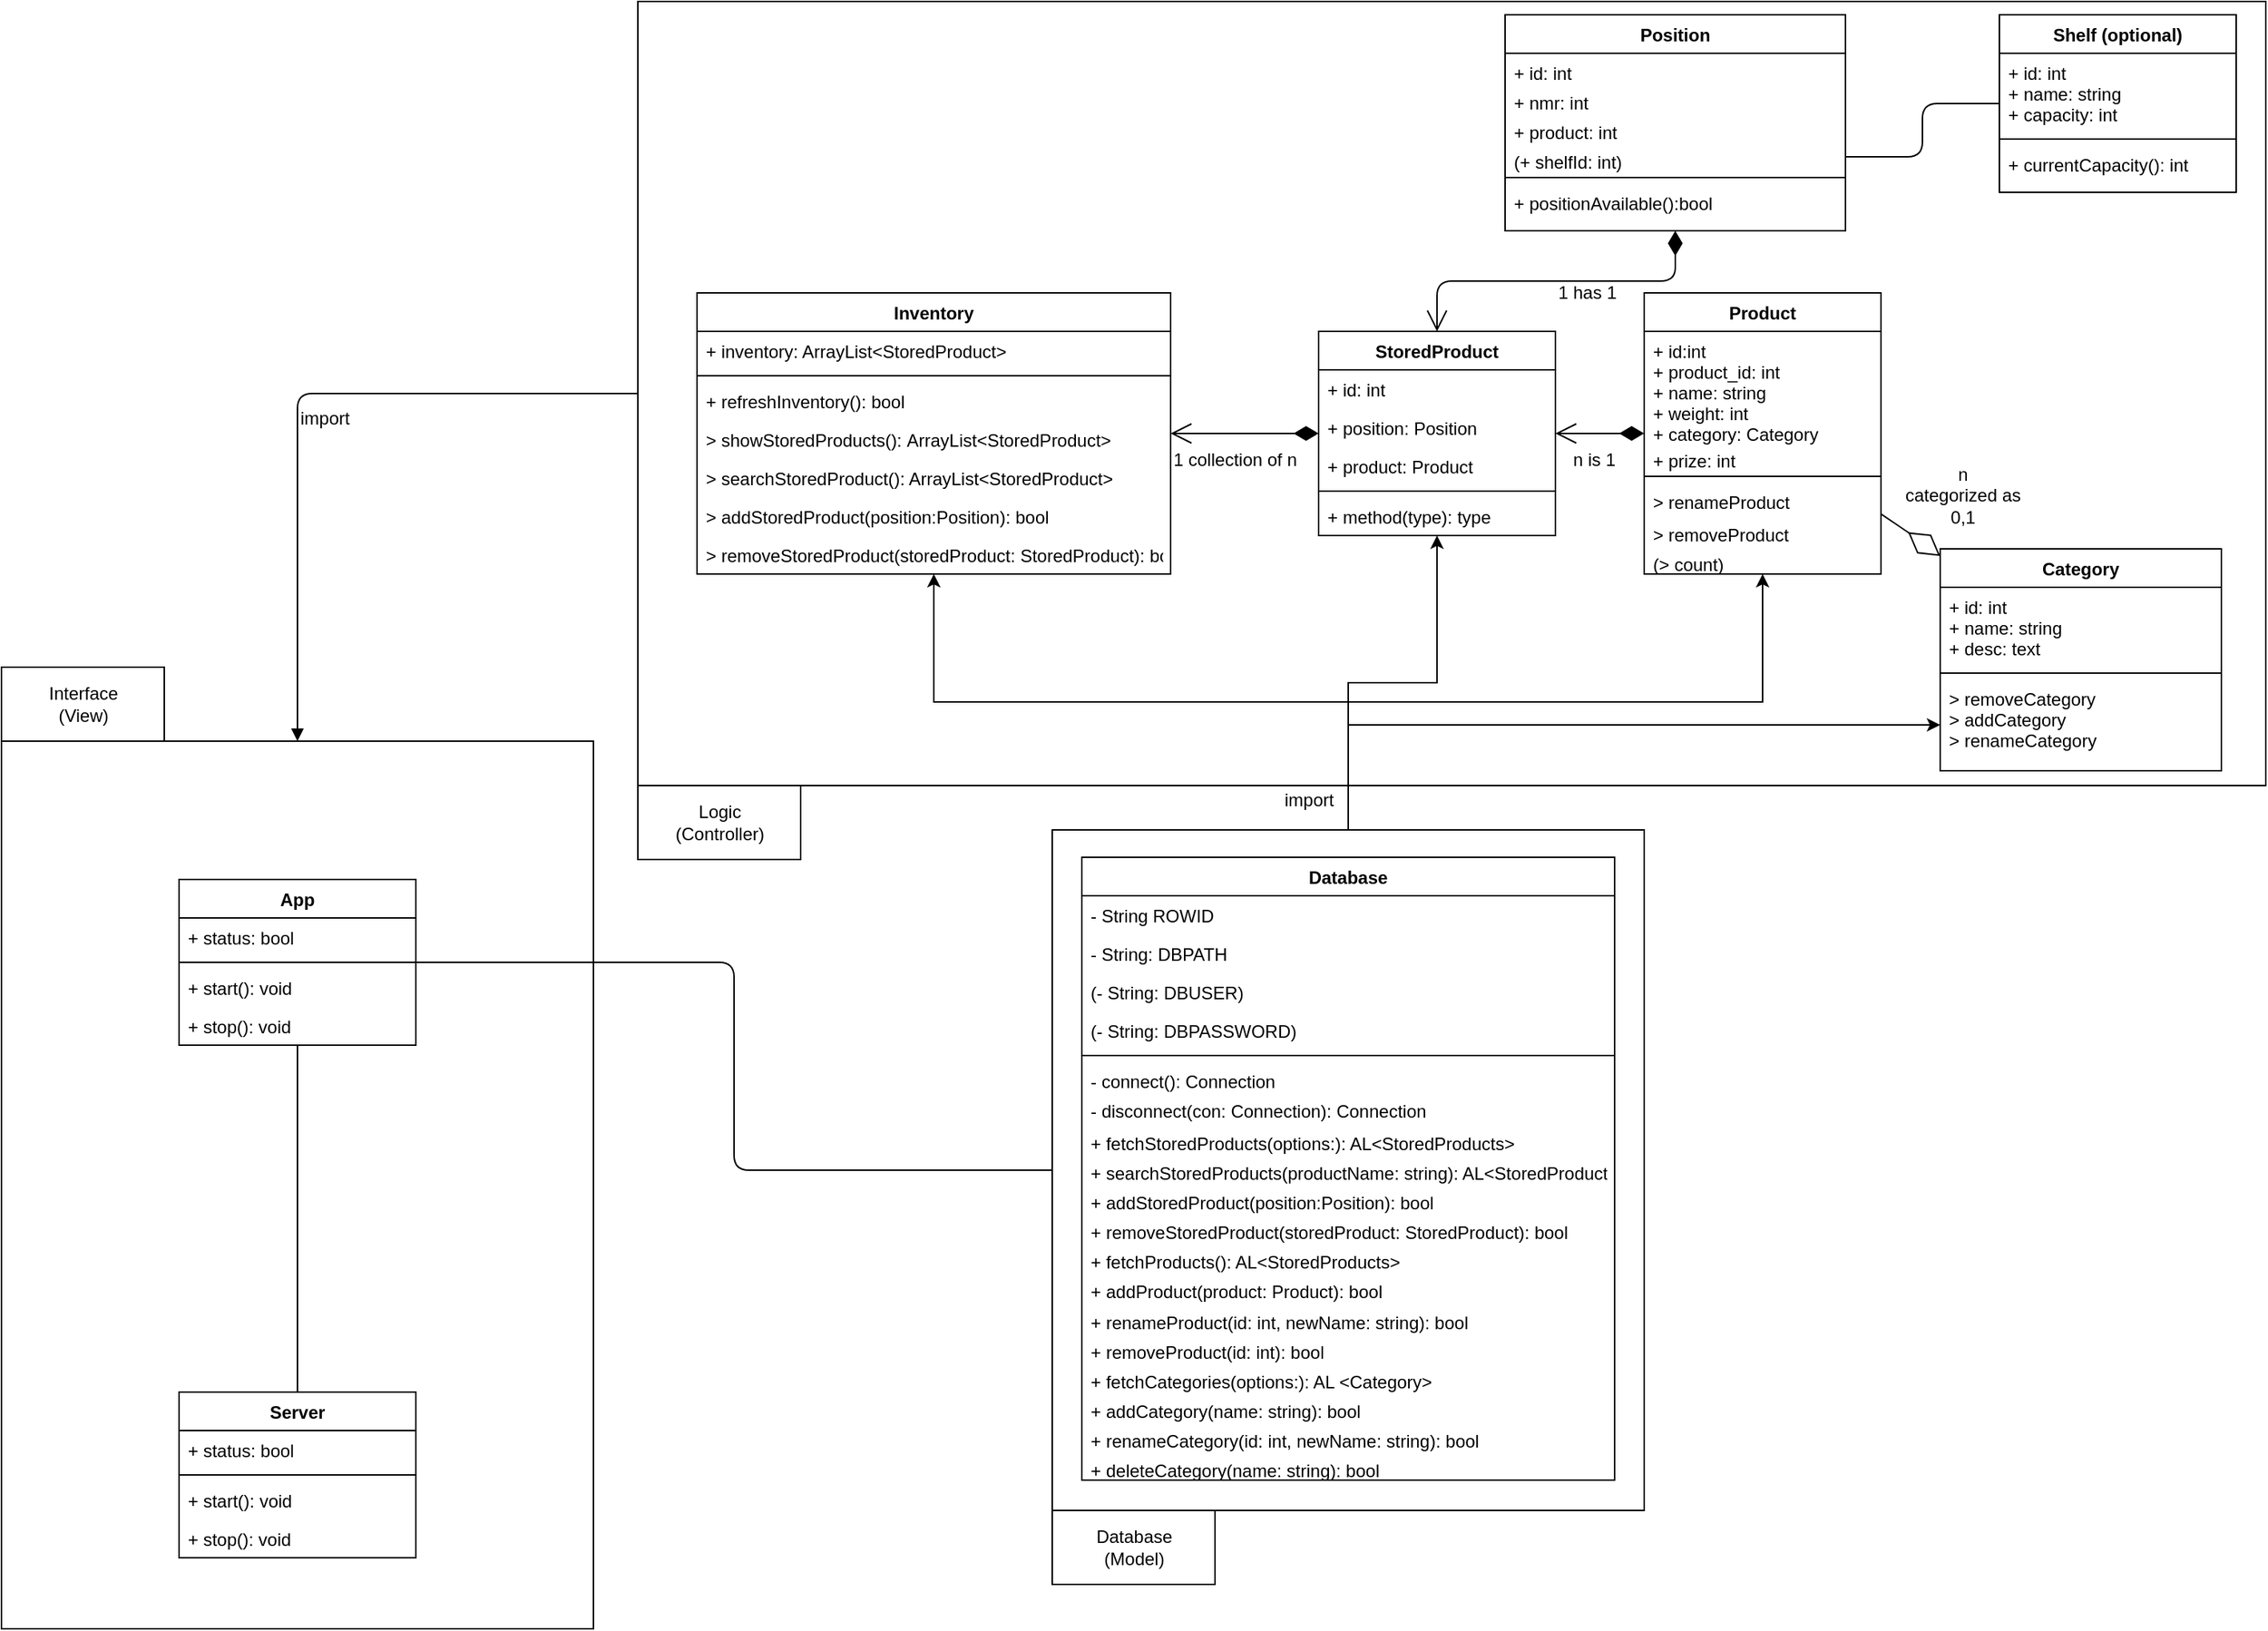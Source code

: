 <mxfile version="12.1.7" type="device" pages="1"><diagram id="II4qITKLCi_VNjRn3j1U" name="Page-1"><mxGraphModel dx="2000" dy="673" grid="1" gridSize="10" guides="1" tooltips="1" connect="1" arrows="1" fold="1" page="1" pageScale="1" pageWidth="827" pageHeight="1169" math="0" shadow="0"><root><mxCell id="0"/><mxCell id="1" parent="0"/><mxCell id="MuC0JlUs1k2olT5uU5jN-13" value="" style="rounded=0;whiteSpace=wrap;html=1;" parent="1" vertex="1"><mxGeometry x="-290" y="10" width="1100" height="530" as="geometry"/></mxCell><mxCell id="MuC0JlUs1k2olT5uU5jN-11" value="" style="rounded=0;whiteSpace=wrap;html=1;" parent="1" vertex="1"><mxGeometry x="-10" y="570" width="400" height="460" as="geometry"/></mxCell><mxCell id="MuC0JlUs1k2olT5uU5jN-10" value="" style="rounded=0;whiteSpace=wrap;html=1;" parent="1" vertex="1"><mxGeometry x="-720" y="510" width="400" height="600" as="geometry"/></mxCell><mxCell id="Qiu1RY4GNax4AS43yLGP-1" value="Shelf (optional)" style="swimlane;fontStyle=1;align=center;verticalAlign=top;childLayout=stackLayout;horizontal=1;startSize=26;horizontalStack=0;resizeParent=1;resizeParentMax=0;resizeLast=0;collapsible=1;marginBottom=0;" parent="1" vertex="1"><mxGeometry x="630" y="19" width="160" height="120" as="geometry"/></mxCell><mxCell id="Qiu1RY4GNax4AS43yLGP-2" value="+ id: int&#10;+ name: string&#10;+ capacity: int" style="text;strokeColor=none;fillColor=none;align=left;verticalAlign=top;spacingLeft=4;spacingRight=4;overflow=hidden;rotatable=0;points=[[0,0.5],[1,0.5]];portConstraint=eastwest;" parent="Qiu1RY4GNax4AS43yLGP-1" vertex="1"><mxGeometry y="26" width="160" height="54" as="geometry"/></mxCell><mxCell id="Qiu1RY4GNax4AS43yLGP-3" value="" style="line;strokeWidth=1;fillColor=none;align=left;verticalAlign=middle;spacingTop=-1;spacingLeft=3;spacingRight=3;rotatable=0;labelPosition=right;points=[];portConstraint=eastwest;" parent="Qiu1RY4GNax4AS43yLGP-1" vertex="1"><mxGeometry y="80" width="160" height="8" as="geometry"/></mxCell><mxCell id="Qiu1RY4GNax4AS43yLGP-4" value="+ currentCapacity(): int" style="text;strokeColor=none;fillColor=none;align=left;verticalAlign=top;spacingLeft=4;spacingRight=4;overflow=hidden;rotatable=0;points=[[0,0.5],[1,0.5]];portConstraint=eastwest;" parent="Qiu1RY4GNax4AS43yLGP-1" vertex="1"><mxGeometry y="88" width="160" height="32" as="geometry"/></mxCell><mxCell id="Qiu1RY4GNax4AS43yLGP-5" value="Position" style="swimlane;fontStyle=1;align=center;verticalAlign=top;childLayout=stackLayout;horizontal=1;startSize=26;horizontalStack=0;resizeParent=1;resizeParentMax=0;resizeLast=0;collapsible=1;marginBottom=0;" parent="1" vertex="1"><mxGeometry x="296" y="19" width="230" height="146" as="geometry"/></mxCell><mxCell id="8mQVZYMGVBIPvpWRdQCe-19" value="+ id: int" style="text;strokeColor=none;fillColor=none;align=left;verticalAlign=top;spacingLeft=4;spacingRight=4;overflow=hidden;rotatable=0;points=[[0,0.5],[1,0.5]];portConstraint=eastwest;" parent="Qiu1RY4GNax4AS43yLGP-5" vertex="1"><mxGeometry y="26" width="230" height="20" as="geometry"/></mxCell><mxCell id="8mQVZYMGVBIPvpWRdQCe-22" value="+ nmr: int" style="text;strokeColor=none;fillColor=none;align=left;verticalAlign=top;spacingLeft=4;spacingRight=4;overflow=hidden;rotatable=0;points=[[0,0.5],[1,0.5]];portConstraint=eastwest;" parent="Qiu1RY4GNax4AS43yLGP-5" vertex="1"><mxGeometry y="46" width="230" height="20" as="geometry"/></mxCell><mxCell id="8mQVZYMGVBIPvpWRdQCe-20" value="+ product: int" style="text;strokeColor=none;fillColor=none;align=left;verticalAlign=top;spacingLeft=4;spacingRight=4;overflow=hidden;rotatable=0;points=[[0,0.5],[1,0.5]];portConstraint=eastwest;" parent="Qiu1RY4GNax4AS43yLGP-5" vertex="1"><mxGeometry y="66" width="230" height="20" as="geometry"/></mxCell><mxCell id="8mQVZYMGVBIPvpWRdQCe-21" value="(+ shelfId: int)" style="text;strokeColor=none;fillColor=none;align=left;verticalAlign=top;spacingLeft=4;spacingRight=4;overflow=hidden;rotatable=0;points=[[0,0.5],[1,0.5]];portConstraint=eastwest;" parent="Qiu1RY4GNax4AS43yLGP-5" vertex="1"><mxGeometry y="86" width="230" height="20" as="geometry"/></mxCell><mxCell id="Qiu1RY4GNax4AS43yLGP-7" value="" style="line;strokeWidth=1;fillColor=none;align=left;verticalAlign=middle;spacingTop=-1;spacingLeft=3;spacingRight=3;rotatable=0;labelPosition=right;points=[];portConstraint=eastwest;" parent="Qiu1RY4GNax4AS43yLGP-5" vertex="1"><mxGeometry y="106" width="230" height="8" as="geometry"/></mxCell><mxCell id="Qiu1RY4GNax4AS43yLGP-8" value="+ positionAvailable():bool" style="text;strokeColor=none;fillColor=none;align=left;verticalAlign=top;spacingLeft=4;spacingRight=4;overflow=hidden;rotatable=0;points=[[0,0.5],[1,0.5]];portConstraint=eastwest;" parent="Qiu1RY4GNax4AS43yLGP-5" vertex="1"><mxGeometry y="114" width="230" height="32" as="geometry"/></mxCell><mxCell id="Qiu1RY4GNax4AS43yLGP-9" value="Product" style="swimlane;fontStyle=1;align=center;verticalAlign=top;childLayout=stackLayout;horizontal=1;startSize=26;horizontalStack=0;resizeParent=1;resizeParentMax=0;resizeLast=0;collapsible=1;marginBottom=0;" parent="1" vertex="1"><mxGeometry x="390" y="207" width="160" height="190" as="geometry"/></mxCell><mxCell id="Qiu1RY4GNax4AS43yLGP-10" value="+ id:int&#10;+ product_id: int&#10;+ name: string&#10;+ weight: int&#10;+ category: Category" style="text;strokeColor=none;fillColor=none;align=left;verticalAlign=top;spacingLeft=4;spacingRight=4;overflow=hidden;rotatable=0;points=[[0,0.5],[1,0.5]];portConstraint=eastwest;" parent="Qiu1RY4GNax4AS43yLGP-9" vertex="1"><mxGeometry y="26" width="160" height="74" as="geometry"/></mxCell><mxCell id="AtLYLam72HxLLNufHpRY-1" value="+ prize: int" style="text;strokeColor=none;fillColor=none;align=left;verticalAlign=top;spacingLeft=4;spacingRight=4;overflow=hidden;rotatable=0;points=[[0,0.5],[1,0.5]];portConstraint=eastwest;" parent="Qiu1RY4GNax4AS43yLGP-9" vertex="1"><mxGeometry y="100" width="160" height="20" as="geometry"/></mxCell><mxCell id="Qiu1RY4GNax4AS43yLGP-11" value="" style="line;strokeWidth=1;fillColor=none;align=left;verticalAlign=middle;spacingTop=-1;spacingLeft=3;spacingRight=3;rotatable=0;labelPosition=right;points=[];portConstraint=eastwest;" parent="Qiu1RY4GNax4AS43yLGP-9" vertex="1"><mxGeometry y="120" width="160" height="8" as="geometry"/></mxCell><mxCell id="Qiu1RY4GNax4AS43yLGP-12" value="&gt; renameProduct" style="text;strokeColor=none;fillColor=none;align=left;verticalAlign=top;spacingLeft=4;spacingRight=4;overflow=hidden;rotatable=0;points=[[0,0.5],[1,0.5]];portConstraint=eastwest;" parent="Qiu1RY4GNax4AS43yLGP-9" vertex="1"><mxGeometry y="128" width="160" height="22" as="geometry"/></mxCell><mxCell id="C-HPcvjuCENW0QRDmI3f-2" value="&gt; removeProduct" style="text;strokeColor=none;fillColor=none;align=left;verticalAlign=top;spacingLeft=4;spacingRight=4;overflow=hidden;rotatable=0;points=[[0,0.5],[1,0.5]];portConstraint=eastwest;" parent="Qiu1RY4GNax4AS43yLGP-9" vertex="1"><mxGeometry y="150" width="160" height="20" as="geometry"/></mxCell><mxCell id="hjZulQvBA6jyigEJ-ACJ-21" value="(&gt; count)" style="text;strokeColor=none;fillColor=none;align=left;verticalAlign=top;spacingLeft=4;spacingRight=4;overflow=hidden;rotatable=0;points=[[0,0.5],[1,0.5]];portConstraint=eastwest;" parent="Qiu1RY4GNax4AS43yLGP-9" vertex="1"><mxGeometry y="170" width="160" height="20" as="geometry"/></mxCell><mxCell id="Qiu1RY4GNax4AS43yLGP-34" value="Category" style="swimlane;fontStyle=1;align=center;verticalAlign=top;childLayout=stackLayout;horizontal=1;startSize=26;horizontalStack=0;resizeParent=1;resizeParentMax=0;resizeLast=0;collapsible=1;marginBottom=0;" parent="1" vertex="1"><mxGeometry x="590" y="380" width="190" height="150" as="geometry"/></mxCell><mxCell id="Qiu1RY4GNax4AS43yLGP-35" value="+ id: int&#10;+ name: string&#10;+ desc: text" style="text;strokeColor=none;fillColor=none;align=left;verticalAlign=top;spacingLeft=4;spacingRight=4;overflow=hidden;rotatable=0;points=[[0,0.5],[1,0.5]];portConstraint=eastwest;" parent="Qiu1RY4GNax4AS43yLGP-34" vertex="1"><mxGeometry y="26" width="190" height="54" as="geometry"/></mxCell><mxCell id="Qiu1RY4GNax4AS43yLGP-36" value="" style="line;strokeWidth=1;fillColor=none;align=left;verticalAlign=middle;spacingTop=-1;spacingLeft=3;spacingRight=3;rotatable=0;labelPosition=right;points=[];portConstraint=eastwest;" parent="Qiu1RY4GNax4AS43yLGP-34" vertex="1"><mxGeometry y="80" width="190" height="8" as="geometry"/></mxCell><mxCell id="Qiu1RY4GNax4AS43yLGP-37" value="&gt; removeCategory&#10;&gt; addCategory&#10;&gt; renameCategory" style="text;strokeColor=none;fillColor=none;align=left;verticalAlign=top;spacingLeft=4;spacingRight=4;overflow=hidden;rotatable=0;points=[[0,0.5],[1,0.5]];portConstraint=eastwest;" parent="Qiu1RY4GNax4AS43yLGP-34" vertex="1"><mxGeometry y="88" width="190" height="62" as="geometry"/></mxCell><mxCell id="Qiu1RY4GNax4AS43yLGP-41" value="n&lt;br&gt;categorized as&lt;br&gt;0,1" style="text;html=1;resizable=0;points=[];autosize=1;align=center;verticalAlign=top;spacingTop=-4;" parent="1" vertex="1"><mxGeometry x="560" y="320" width="90" height="40" as="geometry"/></mxCell><mxCell id="ibuR769cZpBmyBUdAeHn-18" style="edgeStyle=orthogonalEdgeStyle;rounded=0;orthogonalLoop=1;jettySize=auto;html=1;" parent="1" source="MuC0JlUs1k2olT5uU5jN-11" target="ibuR769cZpBmyBUdAeHn-8" edge="1"><mxGeometry relative="1" as="geometry"><mxPoint x="-250" y="332" as="targetPoint"/></mxGeometry></mxCell><mxCell id="QKrm-Eze9-A4GsQXH-GI-1" value="Database" style="swimlane;fontStyle=1;align=center;verticalAlign=top;childLayout=stackLayout;horizontal=1;startSize=26;horizontalStack=0;resizeParent=1;resizeParentMax=0;resizeLast=0;collapsible=1;marginBottom=0;" parent="1" vertex="1"><mxGeometry x="10" y="588.5" width="360" height="421" as="geometry"/></mxCell><mxCell id="QKrm-Eze9-A4GsQXH-GI-2" value="- String ROWID&#10;&#9;&#10;&#9;String DBPATH = &quot;D:\\\\Projects\\\\Java Projects\\\\pen-testing\\\\sqlite\\\\db.pen_testing.db&quot;;&#10;&#9;&#10;&#9;String DBUSER = &quot;root&quot;;&#10;&#9;&#10;&#9;String DBPASSWORD = &quot;password&quot;;" style="text;strokeColor=none;fillColor=none;align=left;verticalAlign=top;spacingLeft=4;spacingRight=4;overflow=hidden;rotatable=0;points=[[0,0.5],[1,0.5]];portConstraint=eastwest;" parent="QKrm-Eze9-A4GsQXH-GI-1" vertex="1"><mxGeometry y="26" width="360" height="26" as="geometry"/></mxCell><mxCell id="MuC0JlUs1k2olT5uU5jN-7" value="- String: DBPATH" style="text;strokeColor=none;fillColor=none;align=left;verticalAlign=top;spacingLeft=4;spacingRight=4;overflow=hidden;rotatable=0;points=[[0,0.5],[1,0.5]];portConstraint=eastwest;" parent="QKrm-Eze9-A4GsQXH-GI-1" vertex="1"><mxGeometry y="52" width="360" height="26" as="geometry"/></mxCell><mxCell id="MuC0JlUs1k2olT5uU5jN-8" value="(- String: DBUSER)" style="text;strokeColor=none;fillColor=none;align=left;verticalAlign=top;spacingLeft=4;spacingRight=4;overflow=hidden;rotatable=0;points=[[0,0.5],[1,0.5]];portConstraint=eastwest;" parent="QKrm-Eze9-A4GsQXH-GI-1" vertex="1"><mxGeometry y="78" width="360" height="26" as="geometry"/></mxCell><mxCell id="MuC0JlUs1k2olT5uU5jN-9" value="(- String: DBPASSWORD)" style="text;strokeColor=none;fillColor=none;align=left;verticalAlign=top;spacingLeft=4;spacingRight=4;overflow=hidden;rotatable=0;points=[[0,0.5],[1,0.5]];portConstraint=eastwest;" parent="QKrm-Eze9-A4GsQXH-GI-1" vertex="1"><mxGeometry y="104" width="360" height="26" as="geometry"/></mxCell><mxCell id="QKrm-Eze9-A4GsQXH-GI-3" value="" style="line;strokeWidth=1;fillColor=none;align=left;verticalAlign=middle;spacingTop=-1;spacingLeft=3;spacingRight=3;rotatable=0;labelPosition=right;points=[];portConstraint=eastwest;" parent="QKrm-Eze9-A4GsQXH-GI-1" vertex="1"><mxGeometry y="130" width="360" height="8" as="geometry"/></mxCell><mxCell id="s66H79j97dUhZ_Nawj3t-1" value="- connect(): Connection" style="text;strokeColor=none;fillColor=none;align=left;verticalAlign=top;spacingLeft=4;spacingRight=4;overflow=hidden;rotatable=0;points=[[0,0.5],[1,0.5]];portConstraint=eastwest;" vertex="1" parent="QKrm-Eze9-A4GsQXH-GI-1"><mxGeometry y="138" width="360" height="20" as="geometry"/></mxCell><mxCell id="s66H79j97dUhZ_Nawj3t-2" value="- disconnect(con: Connection): Connection" style="text;strokeColor=none;fillColor=none;align=left;verticalAlign=top;spacingLeft=4;spacingRight=4;overflow=hidden;rotatable=0;points=[[0,0.5],[1,0.5]];portConstraint=eastwest;" vertex="1" parent="QKrm-Eze9-A4GsQXH-GI-1"><mxGeometry y="158" width="360" height="22" as="geometry"/></mxCell><mxCell id="MuC0JlUs1k2olT5uU5jN-4" value="+ fetchStoredProducts(options:): AL&lt;StoredProducts&gt;" style="text;strokeColor=none;fillColor=none;align=left;verticalAlign=top;spacingLeft=4;spacingRight=4;overflow=hidden;rotatable=0;points=[[0,0.5],[1,0.5]];portConstraint=eastwest;" parent="QKrm-Eze9-A4GsQXH-GI-1" vertex="1"><mxGeometry y="180" width="360" height="20" as="geometry"/></mxCell><mxCell id="ibuR769cZpBmyBUdAeHn-26" value="+ searchStoredProducts(productName: string): AL&lt;StoredProducts&gt;" style="text;strokeColor=none;fillColor=none;align=left;verticalAlign=top;spacingLeft=4;spacingRight=4;overflow=hidden;rotatable=0;points=[[0,0.5],[1,0.5]];portConstraint=eastwest;" parent="QKrm-Eze9-A4GsQXH-GI-1" vertex="1"><mxGeometry y="200" width="360" height="20" as="geometry"/></mxCell><mxCell id="ibuR769cZpBmyBUdAeHn-39" value="+ addStoredProduct(position:Position): bool" style="text;strokeColor=none;fillColor=none;align=left;verticalAlign=top;spacingLeft=4;spacingRight=4;overflow=hidden;rotatable=0;points=[[0,0.5],[1,0.5]];portConstraint=eastwest;" parent="QKrm-Eze9-A4GsQXH-GI-1" vertex="1"><mxGeometry y="220" width="360" height="20" as="geometry"/></mxCell><mxCell id="ibuR769cZpBmyBUdAeHn-36" value="+ removeStoredProduct(storedProduct: StoredProduct): bool" style="text;strokeColor=none;fillColor=none;align=left;verticalAlign=top;spacingLeft=4;spacingRight=4;overflow=hidden;rotatable=0;points=[[0,0.5],[1,0.5]];portConstraint=eastwest;" parent="QKrm-Eze9-A4GsQXH-GI-1" vertex="1"><mxGeometry y="240" width="360" height="20" as="geometry"/></mxCell><mxCell id="MuC0JlUs1k2olT5uU5jN-5" value="+ fetchProducts(): AL&lt;StoredProducts&gt;" style="text;strokeColor=none;fillColor=none;align=left;verticalAlign=top;spacingLeft=4;spacingRight=4;overflow=hidden;rotatable=0;points=[[0,0.5],[1,0.5]];portConstraint=eastwest;" parent="QKrm-Eze9-A4GsQXH-GI-1" vertex="1"><mxGeometry y="260" width="360" height="20" as="geometry"/></mxCell><mxCell id="ibuR769cZpBmyBUdAeHn-27" value="+ addProduct(product: Product): bool" style="text;strokeColor=none;fillColor=none;align=left;verticalAlign=top;spacingLeft=4;spacingRight=4;overflow=hidden;rotatable=0;points=[[0,0.5],[1,0.5]];portConstraint=eastwest;" parent="QKrm-Eze9-A4GsQXH-GI-1" vertex="1"><mxGeometry y="280" width="360" height="21" as="geometry"/></mxCell><mxCell id="ibuR769cZpBmyBUdAeHn-1" value="+ renameProduct(id: int, newName: string): bool" style="text;strokeColor=none;fillColor=none;align=left;verticalAlign=top;spacingLeft=4;spacingRight=4;overflow=hidden;rotatable=0;points=[[0,0.5],[1,0.5]];portConstraint=eastwest;" parent="QKrm-Eze9-A4GsQXH-GI-1" vertex="1"><mxGeometry y="301" width="360" height="20" as="geometry"/></mxCell><mxCell id="ibuR769cZpBmyBUdAeHn-28" value="+ removeProduct(id: int): bool" style="text;strokeColor=none;fillColor=none;align=left;verticalAlign=top;spacingLeft=4;spacingRight=4;overflow=hidden;rotatable=0;points=[[0,0.5],[1,0.5]];portConstraint=eastwest;" parent="QKrm-Eze9-A4GsQXH-GI-1" vertex="1"><mxGeometry y="321" width="360" height="20" as="geometry"/></mxCell><mxCell id="MuC0JlUs1k2olT5uU5jN-6" value="+ fetchCategories(options:): AL &lt;Category&gt;" style="text;strokeColor=none;fillColor=none;align=left;verticalAlign=top;spacingLeft=4;spacingRight=4;overflow=hidden;rotatable=0;points=[[0,0.5],[1,0.5]];portConstraint=eastwest;" parent="QKrm-Eze9-A4GsQXH-GI-1" vertex="1"><mxGeometry y="341" width="360" height="20" as="geometry"/></mxCell><mxCell id="ibuR769cZpBmyBUdAeHn-30" value="+ addCategory(name: string): bool" style="text;strokeColor=none;fillColor=none;align=left;verticalAlign=top;spacingLeft=4;spacingRight=4;overflow=hidden;rotatable=0;points=[[0,0.5],[1,0.5]];portConstraint=eastwest;" parent="QKrm-Eze9-A4GsQXH-GI-1" vertex="1"><mxGeometry y="361" width="360" height="20" as="geometry"/></mxCell><mxCell id="ibuR769cZpBmyBUdAeHn-25" value="+ renameCategory(id: int, newName: string): bool" style="text;strokeColor=none;fillColor=none;align=left;verticalAlign=top;spacingLeft=4;spacingRight=4;overflow=hidden;rotatable=0;points=[[0,0.5],[1,0.5]];portConstraint=eastwest;" parent="QKrm-Eze9-A4GsQXH-GI-1" vertex="1"><mxGeometry y="381" width="360" height="20" as="geometry"/></mxCell><mxCell id="ibuR769cZpBmyBUdAeHn-31" value="+ deleteCategory(name: string): bool" style="text;strokeColor=none;fillColor=none;align=left;verticalAlign=top;spacingLeft=4;spacingRight=4;overflow=hidden;rotatable=0;points=[[0,0.5],[1,0.5]];portConstraint=eastwest;" parent="QKrm-Eze9-A4GsQXH-GI-1" vertex="1"><mxGeometry y="401" width="360" height="20" as="geometry"/></mxCell><mxCell id="8mQVZYMGVBIPvpWRdQCe-23" value="" style="endArrow=none;html=1;edgeStyle=orthogonalEdgeStyle;" parent="1" source="Qiu1RY4GNax4AS43yLGP-1" target="8mQVZYMGVBIPvpWRdQCe-21" edge="1"><mxGeometry relative="1" as="geometry"><mxPoint x="200" y="620" as="sourcePoint"/><mxPoint x="520" y="145" as="targetPoint"/></mxGeometry></mxCell><mxCell id="ibuR769cZpBmyBUdAeHn-8" value="Inventory" style="swimlane;fontStyle=1;align=center;verticalAlign=top;childLayout=stackLayout;horizontal=1;startSize=26;horizontalStack=0;resizeParent=1;resizeParentMax=0;resizeLast=0;collapsible=1;marginBottom=0;" parent="1" vertex="1"><mxGeometry x="-250" y="207" width="320" height="190" as="geometry"/></mxCell><mxCell id="ibuR769cZpBmyBUdAeHn-9" value="+ inventory: ArrayList&lt;StoredProduct&gt;" style="text;strokeColor=none;fillColor=none;align=left;verticalAlign=top;spacingLeft=4;spacingRight=4;overflow=hidden;rotatable=0;points=[[0,0.5],[1,0.5]];portConstraint=eastwest;" parent="ibuR769cZpBmyBUdAeHn-8" vertex="1"><mxGeometry y="26" width="320" height="26" as="geometry"/></mxCell><mxCell id="ibuR769cZpBmyBUdAeHn-10" value="" style="line;strokeWidth=1;fillColor=none;align=left;verticalAlign=middle;spacingTop=-1;spacingLeft=3;spacingRight=3;rotatable=0;labelPosition=right;points=[];portConstraint=eastwest;" parent="ibuR769cZpBmyBUdAeHn-8" vertex="1"><mxGeometry y="52" width="320" height="8" as="geometry"/></mxCell><mxCell id="ibuR769cZpBmyBUdAeHn-11" value="+ refreshInventory(): bool" style="text;strokeColor=none;fillColor=none;align=left;verticalAlign=top;spacingLeft=4;spacingRight=4;overflow=hidden;rotatable=0;points=[[0,0.5],[1,0.5]];portConstraint=eastwest;" parent="ibuR769cZpBmyBUdAeHn-8" vertex="1"><mxGeometry y="60" width="320" height="26" as="geometry"/></mxCell><mxCell id="ibuR769cZpBmyBUdAeHn-24" value="&gt; showStoredProducts(): ArrayList&lt;StoredProduct&gt;" style="text;strokeColor=none;fillColor=none;align=left;verticalAlign=top;spacingLeft=4;spacingRight=4;overflow=hidden;rotatable=0;points=[[0,0.5],[1,0.5]];portConstraint=eastwest;" parent="ibuR769cZpBmyBUdAeHn-8" vertex="1"><mxGeometry y="86" width="320" height="26" as="geometry"/></mxCell><mxCell id="xI1_YKq2kXWIpsKkA5Jj-1" value="&gt; searchStoredProduct(): ArrayList&lt;StoredProduct&gt;" style="text;strokeColor=none;fillColor=none;align=left;verticalAlign=top;spacingLeft=4;spacingRight=4;overflow=hidden;rotatable=0;points=[[0,0.5],[1,0.5]];portConstraint=eastwest;" parent="ibuR769cZpBmyBUdAeHn-8" vertex="1"><mxGeometry y="112" width="320" height="26" as="geometry"/></mxCell><mxCell id="ibuR769cZpBmyBUdAeHn-32" value="&gt; addStoredProduct(position:Position): bool" style="text;strokeColor=none;fillColor=none;align=left;verticalAlign=top;spacingLeft=4;spacingRight=4;overflow=hidden;rotatable=0;points=[[0,0.5],[1,0.5]];portConstraint=eastwest;" parent="ibuR769cZpBmyBUdAeHn-8" vertex="1"><mxGeometry y="138" width="320" height="26" as="geometry"/></mxCell><mxCell id="ibuR769cZpBmyBUdAeHn-33" value="&gt; removeStoredProduct(storedProduct: StoredProduct): bool" style="text;strokeColor=none;fillColor=none;align=left;verticalAlign=top;spacingLeft=4;spacingRight=4;overflow=hidden;rotatable=0;points=[[0,0.5],[1,0.5]];portConstraint=eastwest;" parent="ibuR769cZpBmyBUdAeHn-8" vertex="1"><mxGeometry y="164" width="320" height="26" as="geometry"/></mxCell><mxCell id="ibuR769cZpBmyBUdAeHn-20" style="edgeStyle=orthogonalEdgeStyle;rounded=0;orthogonalLoop=1;jettySize=auto;html=1;" parent="1" source="MuC0JlUs1k2olT5uU5jN-11" target="Qiu1RY4GNax4AS43yLGP-9" edge="1"><mxGeometry relative="1" as="geometry"><mxPoint x="400" y="640" as="sourcePoint"/></mxGeometry></mxCell><mxCell id="ibuR769cZpBmyBUdAeHn-22" style="edgeStyle=orthogonalEdgeStyle;rounded=0;orthogonalLoop=1;jettySize=auto;html=1;" parent="1" source="MuC0JlUs1k2olT5uU5jN-11" target="Qiu1RY4GNax4AS43yLGP-37" edge="1"><mxGeometry relative="1" as="geometry"><mxPoint x="120" y="640" as="sourcePoint"/></mxGeometry></mxCell><mxCell id="ibuR769cZpBmyBUdAeHn-23" value="import" style="text;html=1;resizable=0;points=[];autosize=1;align=left;verticalAlign=top;spacingTop=-4;" parent="1" vertex="1"><mxGeometry x="145" y="540" width="50" height="20" as="geometry"/></mxCell><mxCell id="OFnzm7iaJnwIENqA8FYo-10" value="StoredProduct" style="swimlane;fontStyle=1;align=center;verticalAlign=top;childLayout=stackLayout;horizontal=1;startSize=26;horizontalStack=0;resizeParent=1;resizeParentMax=0;resizeLast=0;collapsible=1;marginBottom=0;" parent="1" vertex="1"><mxGeometry x="170" y="233" width="160" height="138" as="geometry"/></mxCell><mxCell id="C-HPcvjuCENW0QRDmI3f-1" value="+ id: int" style="text;strokeColor=none;fillColor=none;align=left;verticalAlign=top;spacingLeft=4;spacingRight=4;overflow=hidden;rotatable=0;points=[[0,0.5],[1,0.5]];portConstraint=eastwest;" parent="OFnzm7iaJnwIENqA8FYo-10" vertex="1"><mxGeometry y="26" width="160" height="26" as="geometry"/></mxCell><mxCell id="OFnzm7iaJnwIENqA8FYo-11" value="+ position: Position" style="text;strokeColor=none;fillColor=none;align=left;verticalAlign=top;spacingLeft=4;spacingRight=4;overflow=hidden;rotatable=0;points=[[0,0.5],[1,0.5]];portConstraint=eastwest;" parent="OFnzm7iaJnwIENqA8FYo-10" vertex="1"><mxGeometry y="52" width="160" height="26" as="geometry"/></mxCell><mxCell id="OFnzm7iaJnwIENqA8FYo-14" value="+ product: Product" style="text;strokeColor=none;fillColor=none;align=left;verticalAlign=top;spacingLeft=4;spacingRight=4;overflow=hidden;rotatable=0;points=[[0,0.5],[1,0.5]];portConstraint=eastwest;" parent="OFnzm7iaJnwIENqA8FYo-10" vertex="1"><mxGeometry y="78" width="160" height="26" as="geometry"/></mxCell><mxCell id="OFnzm7iaJnwIENqA8FYo-12" value="" style="line;strokeWidth=1;fillColor=none;align=left;verticalAlign=middle;spacingTop=-1;spacingLeft=3;spacingRight=3;rotatable=0;labelPosition=right;points=[];portConstraint=eastwest;" parent="OFnzm7iaJnwIENqA8FYo-10" vertex="1"><mxGeometry y="104" width="160" height="8" as="geometry"/></mxCell><mxCell id="OFnzm7iaJnwIENqA8FYo-13" value="+ method(type): type" style="text;strokeColor=none;fillColor=none;align=left;verticalAlign=top;spacingLeft=4;spacingRight=4;overflow=hidden;rotatable=0;points=[[0,0.5],[1,0.5]];portConstraint=eastwest;" parent="OFnzm7iaJnwIENqA8FYo-10" vertex="1"><mxGeometry y="112" width="160" height="26" as="geometry"/></mxCell><mxCell id="OFnzm7iaJnwIENqA8FYo-22" value="1 has 1" style="text;html=1;resizable=0;points=[];autosize=1;align=left;verticalAlign=top;spacingTop=-4;" parent="1" vertex="1"><mxGeometry x="330" y="197" width="50" height="20" as="geometry"/></mxCell><mxCell id="hjZulQvBA6jyigEJ-ACJ-5" value="Server" style="swimlane;fontStyle=1;align=center;verticalAlign=top;childLayout=stackLayout;horizontal=1;startSize=26;horizontalStack=0;resizeParent=1;resizeParentMax=0;resizeLast=0;collapsible=1;marginBottom=0;" parent="1" vertex="1"><mxGeometry x="-600" y="950" width="160" height="112" as="geometry"/></mxCell><mxCell id="hjZulQvBA6jyigEJ-ACJ-6" value="+ status: bool" style="text;strokeColor=none;fillColor=none;align=left;verticalAlign=top;spacingLeft=4;spacingRight=4;overflow=hidden;rotatable=0;points=[[0,0.5],[1,0.5]];portConstraint=eastwest;" parent="hjZulQvBA6jyigEJ-ACJ-5" vertex="1"><mxGeometry y="26" width="160" height="26" as="geometry"/></mxCell><mxCell id="hjZulQvBA6jyigEJ-ACJ-7" value="" style="line;strokeWidth=1;fillColor=none;align=left;verticalAlign=middle;spacingTop=-1;spacingLeft=3;spacingRight=3;rotatable=0;labelPosition=right;points=[];portConstraint=eastwest;" parent="hjZulQvBA6jyigEJ-ACJ-5" vertex="1"><mxGeometry y="52" width="160" height="8" as="geometry"/></mxCell><mxCell id="hjZulQvBA6jyigEJ-ACJ-8" value="+ start(): void" style="text;strokeColor=none;fillColor=none;align=left;verticalAlign=top;spacingLeft=4;spacingRight=4;overflow=hidden;rotatable=0;points=[[0,0.5],[1,0.5]];portConstraint=eastwest;" parent="hjZulQvBA6jyigEJ-ACJ-5" vertex="1"><mxGeometry y="60" width="160" height="26" as="geometry"/></mxCell><mxCell id="hjZulQvBA6jyigEJ-ACJ-9" value="+ stop(): void" style="text;strokeColor=none;fillColor=none;align=left;verticalAlign=top;spacingLeft=4;spacingRight=4;overflow=hidden;rotatable=0;points=[[0,0.5],[1,0.5]];portConstraint=eastwest;" parent="hjZulQvBA6jyigEJ-ACJ-5" vertex="1"><mxGeometry y="86" width="160" height="26" as="geometry"/></mxCell><mxCell id="hjZulQvBA6jyigEJ-ACJ-10" value="App" style="swimlane;fontStyle=1;align=center;verticalAlign=top;childLayout=stackLayout;horizontal=1;startSize=26;horizontalStack=0;resizeParent=1;resizeParentMax=0;resizeLast=0;collapsible=1;marginBottom=0;" parent="1" vertex="1"><mxGeometry x="-600" y="603.5" width="160" height="112" as="geometry"/></mxCell><mxCell id="hjZulQvBA6jyigEJ-ACJ-11" value="+ status: bool" style="text;strokeColor=none;fillColor=none;align=left;verticalAlign=top;spacingLeft=4;spacingRight=4;overflow=hidden;rotatable=0;points=[[0,0.5],[1,0.5]];portConstraint=eastwest;" parent="hjZulQvBA6jyigEJ-ACJ-10" vertex="1"><mxGeometry y="26" width="160" height="26" as="geometry"/></mxCell><mxCell id="hjZulQvBA6jyigEJ-ACJ-12" value="" style="line;strokeWidth=1;fillColor=none;align=left;verticalAlign=middle;spacingTop=-1;spacingLeft=3;spacingRight=3;rotatable=0;labelPosition=right;points=[];portConstraint=eastwest;" parent="hjZulQvBA6jyigEJ-ACJ-10" vertex="1"><mxGeometry y="52" width="160" height="8" as="geometry"/></mxCell><mxCell id="hjZulQvBA6jyigEJ-ACJ-13" value="+ start(): void" style="text;strokeColor=none;fillColor=none;align=left;verticalAlign=top;spacingLeft=4;spacingRight=4;overflow=hidden;rotatable=0;points=[[0,0.5],[1,0.5]];portConstraint=eastwest;" parent="hjZulQvBA6jyigEJ-ACJ-10" vertex="1"><mxGeometry y="60" width="160" height="26" as="geometry"/></mxCell><mxCell id="hjZulQvBA6jyigEJ-ACJ-14" value="+ stop(): void" style="text;strokeColor=none;fillColor=none;align=left;verticalAlign=top;spacingLeft=4;spacingRight=4;overflow=hidden;rotatable=0;points=[[0,0.5],[1,0.5]];portConstraint=eastwest;" parent="hjZulQvBA6jyigEJ-ACJ-10" vertex="1"><mxGeometry y="86" width="160" height="26" as="geometry"/></mxCell><mxCell id="hjZulQvBA6jyigEJ-ACJ-15" value="" style="endArrow=none;html=1;edgeStyle=orthogonalEdgeStyle;exitX=0.5;exitY=0;exitDx=0;exitDy=0;" parent="1" source="hjZulQvBA6jyigEJ-ACJ-5" target="hjZulQvBA6jyigEJ-ACJ-10" edge="1"><mxGeometry relative="1" as="geometry"><mxPoint x="-240" y="1080" as="sourcePoint"/><mxPoint x="-80" y="1080" as="targetPoint"/></mxGeometry></mxCell><mxCell id="hjZulQvBA6jyigEJ-ACJ-18" value="" style="endArrow=none;html=1;edgeStyle=orthogonalEdgeStyle;" parent="1" source="hjZulQvBA6jyigEJ-ACJ-10" target="MuC0JlUs1k2olT5uU5jN-11" edge="1"><mxGeometry relative="1" as="geometry"><mxPoint x="-240" y="1080" as="sourcePoint"/><mxPoint x="-80" y="1080" as="targetPoint"/></mxGeometry></mxCell><mxCell id="C-HPcvjuCENW0QRDmI3f-6" value="" style="endArrow=open;html=1;endSize=12;startArrow=diamondThin;startSize=14;startFill=1;edgeStyle=orthogonalEdgeStyle;align=left;verticalAlign=bottom;" parent="1" source="OFnzm7iaJnwIENqA8FYo-10" target="ibuR769cZpBmyBUdAeHn-8" edge="1"><mxGeometry x="0.004" y="-124" relative="1" as="geometry"><mxPoint x="-240" y="1080" as="sourcePoint"/><mxPoint x="-80" y="1080" as="targetPoint"/><mxPoint x="17" y="2" as="offset"/></mxGeometry></mxCell><mxCell id="C-HPcvjuCENW0QRDmI3f-7" value="1 collection of n" style="text;html=1;resizable=0;points=[];autosize=1;align=left;verticalAlign=top;spacingTop=-4;" parent="1" vertex="1"><mxGeometry x="70" y="310" width="100" height="20" as="geometry"/></mxCell><mxCell id="C-HPcvjuCENW0QRDmI3f-8" value="" style="endArrow=open;html=1;endSize=12;startArrow=diamondThin;startSize=14;startFill=1;edgeStyle=orthogonalEdgeStyle;align=left;verticalAlign=bottom;" parent="1" source="Qiu1RY4GNax4AS43yLGP-5" target="OFnzm7iaJnwIENqA8FYo-10" edge="1"><mxGeometry x="0.004" y="-124" relative="1" as="geometry"><mxPoint x="205" y="311.667" as="sourcePoint"/><mxPoint x="100" y="311.667" as="targetPoint"/><mxPoint x="17" y="2" as="offset"/></mxGeometry></mxCell><mxCell id="C-HPcvjuCENW0QRDmI3f-10" value="" style="endArrow=open;html=1;endSize=12;startArrow=diamondThin;startSize=14;startFill=1;edgeStyle=orthogonalEdgeStyle;align=left;verticalAlign=bottom;" parent="1" source="Qiu1RY4GNax4AS43yLGP-9" target="OFnzm7iaJnwIENqA8FYo-10" edge="1"><mxGeometry x="0.004" y="-124" relative="1" as="geometry"><mxPoint x="420.833" y="175" as="sourcePoint"/><mxPoint x="285" y="243" as="targetPoint"/><mxPoint x="17" y="2" as="offset"/></mxGeometry></mxCell><mxCell id="C-HPcvjuCENW0QRDmI3f-11" value="n is 1" style="text;html=1;resizable=0;points=[];autosize=1;align=left;verticalAlign=top;spacingTop=-4;" parent="1" vertex="1"><mxGeometry x="340" y="310" width="40" height="20" as="geometry"/></mxCell><mxCell id="C-HPcvjuCENW0QRDmI3f-16" value="" style="endArrow=diamondThin;endFill=0;endSize=24;html=1;" parent="1" source="Qiu1RY4GNax4AS43yLGP-9" target="Qiu1RY4GNax4AS43yLGP-34" edge="1"><mxGeometry width="160" relative="1" as="geometry"><mxPoint x="230" y="1080" as="sourcePoint"/><mxPoint x="390" y="1080" as="targetPoint"/><Array as="points"><mxPoint x="570" y="370"/></Array></mxGeometry></mxCell><mxCell id="MuC0JlUs1k2olT5uU5jN-14" value="Interface&lt;br&gt;(View)" style="html=1;" parent="1" vertex="1"><mxGeometry x="-720" y="460" width="110" height="50" as="geometry"/></mxCell><mxCell id="MuC0JlUs1k2olT5uU5jN-16" value="Database&lt;br&gt;(Model)" style="html=1;" parent="1" vertex="1"><mxGeometry x="-10" y="1030" width="110" height="50" as="geometry"/></mxCell><mxCell id="MuC0JlUs1k2olT5uU5jN-17" value="Logic&lt;br&gt;(Controller)" style="html=1;" parent="1" vertex="1"><mxGeometry x="-290" y="540" width="110" height="50" as="geometry"/></mxCell><mxCell id="IPigWX0erDNAYtygP1k7-4" value="" style="endArrow=block;endFill=1;html=1;edgeStyle=orthogonalEdgeStyle;align=left;verticalAlign=top;entryX=0.5;entryY=0;entryDx=0;entryDy=0;" parent="1" source="MuC0JlUs1k2olT5uU5jN-13" target="MuC0JlUs1k2olT5uU5jN-10" edge="1"><mxGeometry x="-1" relative="1" as="geometry"><mxPoint x="-680" y="300" as="sourcePoint"/><mxPoint x="-520" y="300" as="targetPoint"/></mxGeometry></mxCell><mxCell id="IPigWX0erDNAYtygP1k7-5" value="" style="resizable=0;html=1;align=left;verticalAlign=bottom;labelBackgroundColor=#ffffff;fontSize=10;" parent="IPigWX0erDNAYtygP1k7-4" connectable="0" vertex="1"><mxGeometry x="-1" relative="1" as="geometry"/></mxCell><mxCell id="IPigWX0erDNAYtygP1k7-6" value="import" style="text;html=1;resizable=0;points=[];autosize=1;align=left;verticalAlign=top;spacingTop=-4;" parent="1" vertex="1"><mxGeometry x="-520" y="282" width="50" height="20" as="geometry"/></mxCell><mxCell id="IPigWX0erDNAYtygP1k7-7" style="edgeStyle=orthogonalEdgeStyle;rounded=0;orthogonalLoop=1;jettySize=auto;html=1;" parent="1" source="MuC0JlUs1k2olT5uU5jN-11" target="OFnzm7iaJnwIENqA8FYo-10" edge="1"><mxGeometry relative="1" as="geometry"><mxPoint x="205" y="580" as="sourcePoint"/><mxPoint x="480" y="407" as="targetPoint"/></mxGeometry></mxCell></root></mxGraphModel></diagram></mxfile>